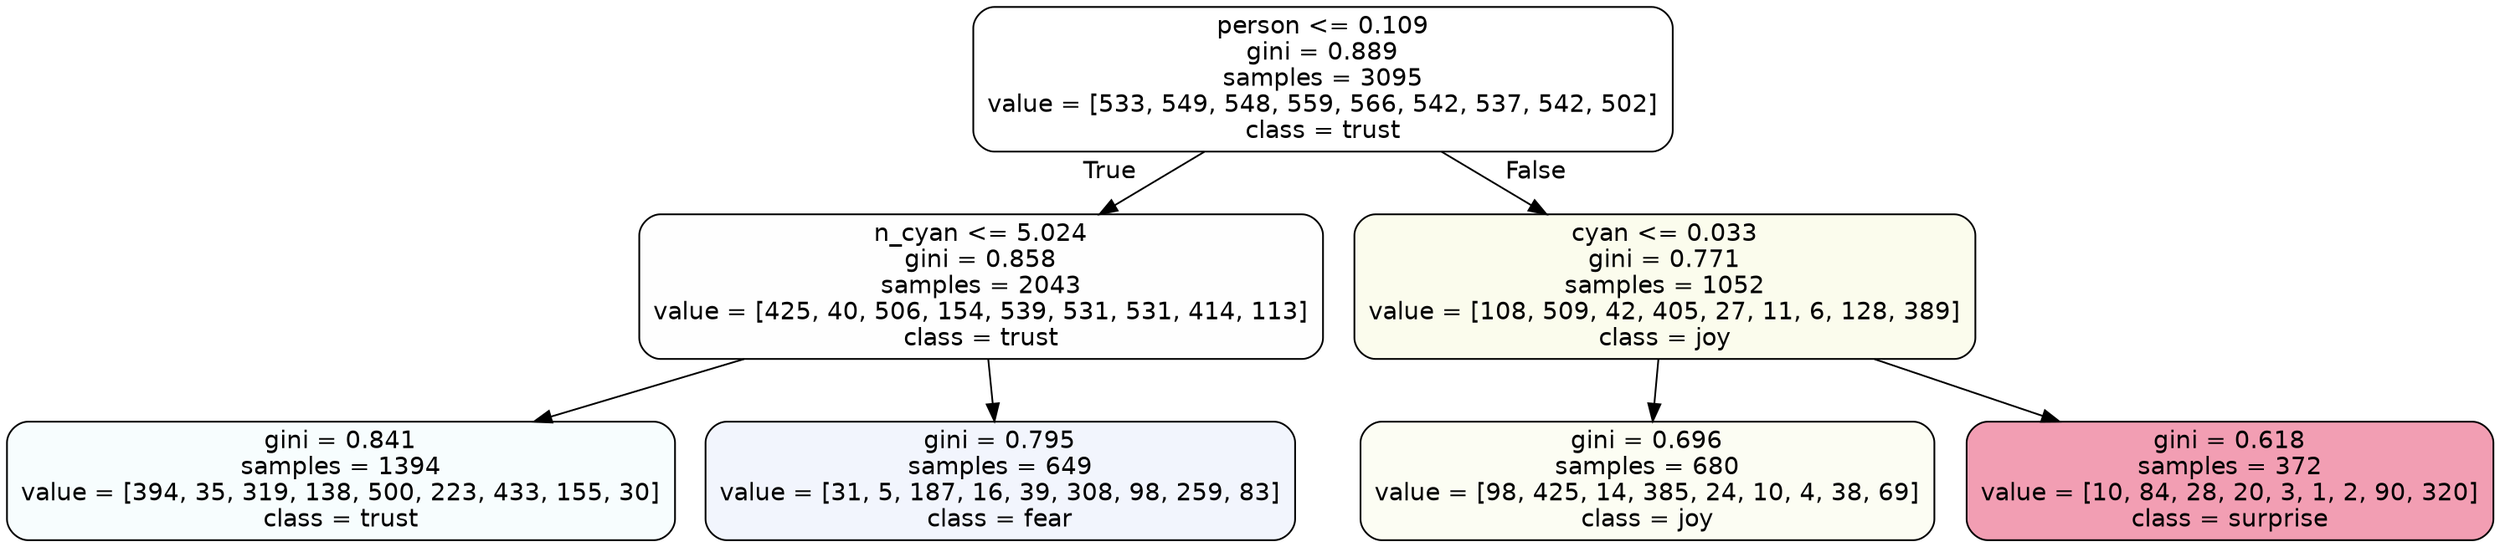 digraph Tree {
node [shape=box, style="filled, rounded", color="black", fontname=helvetica] ;
edge [fontname=helvetica] ;
0 [label="person <= 0.109\ngini = 0.889\nsamples = 3095\nvalue = [533, 549, 548, 559, 566, 542, 537, 542, 502]\nclass = trust", fillcolor="#39d7e500"] ;
1 [label="n_cyan <= 5.024\ngini = 0.858\nsamples = 2043\nvalue = [425, 40, 506, 154, 539, 531, 531, 414, 113]\nclass = trust", fillcolor="#39d7e501"] ;
0 -> 1 [labeldistance=2.5, labelangle=45, headlabel="True"] ;
2 [label="gini = 0.841\nsamples = 1394\nvalue = [394, 35, 319, 138, 500, 223, 433, 155, 30]\nclass = trust", fillcolor="#39d7e50a"] ;
1 -> 2 ;
3 [label="gini = 0.795\nsamples = 649\nvalue = [31, 5, 187, 16, 39, 308, 98, 259, 83]\nclass = fear", fillcolor="#3964e510"] ;
1 -> 3 ;
4 [label="cyan <= 0.033\ngini = 0.771\nsamples = 1052\nvalue = [108, 509, 42, 405, 27, 11, 6, 128, 389]\nclass = joy", fillcolor="#d7e53916"] ;
0 -> 4 [labeldistance=2.5, labelangle=-45, headlabel="False"] ;
5 [label="gini = 0.696\nsamples = 680\nvalue = [98, 425, 14, 385, 24, 10, 4, 38, 69]\nclass = joy", fillcolor="#d7e5390f"] ;
4 -> 5 ;
6 [label="gini = 0.618\nsamples = 372\nvalue = [10, 84, 28, 20, 3, 1, 2, 90, 320]\nclass = surprise", fillcolor="#e539647d"] ;
4 -> 6 ;
}
